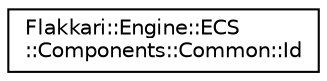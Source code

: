 digraph "Graphical Class Hierarchy"
{
 // LATEX_PDF_SIZE
  edge [fontname="Helvetica",fontsize="10",labelfontname="Helvetica",labelfontsize="10"];
  node [fontname="Helvetica",fontsize="10",shape=record];
  rankdir="LR";
  Node0 [label="Flakkari::Engine::ECS\l::Components::Common::Id",height=0.2,width=0.4,color="black", fillcolor="white", style="filled",URL="$df/d2e/structFlakkari_1_1Engine_1_1ECS_1_1Components_1_1Common_1_1Id.html",tooltip=" "];
}
